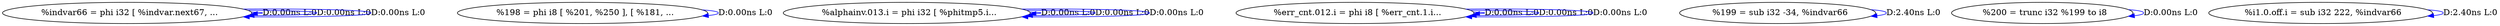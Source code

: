 digraph {
Node0x3425840[label="  %indvar66 = phi i32 [ %indvar.next67, ..."];
Node0x3425840 -> Node0x3425840[label="D:0.00ns L:0",color=blue];
Node0x3425840 -> Node0x3425840[label="D:0.00ns L:0",color=blue];
Node0x3425840 -> Node0x3425840[label="D:0.00ns L:0",color=blue];
Node0x340ed00[label="  %198 = phi i8 [ %201, %250 ], [ %181, ..."];
Node0x340ed00 -> Node0x340ed00[label="D:0.00ns L:0",color=blue];
Node0x340ede0[label="  %alphainv.013.i = phi i32 [ %phitmp5.i..."];
Node0x340ede0 -> Node0x340ede0[label="D:0.00ns L:0",color=blue];
Node0x340ede0 -> Node0x340ede0[label="D:0.00ns L:0",color=blue];
Node0x340ede0 -> Node0x340ede0[label="D:0.00ns L:0",color=blue];
Node0x340eec0[label="  %err_cnt.012.i = phi i8 [ %err_cnt.1.i..."];
Node0x340eec0 -> Node0x340eec0[label="D:0.00ns L:0",color=blue];
Node0x340eec0 -> Node0x340eec0[label="D:0.00ns L:0",color=blue];
Node0x340eec0 -> Node0x340eec0[label="D:0.00ns L:0",color=blue];
Node0x340efa0[label="  %199 = sub i32 -34, %indvar66"];
Node0x340efa0 -> Node0x340efa0[label="D:2.40ns L:0",color=blue];
Node0x340f0c0[label="  %200 = trunc i32 %199 to i8"];
Node0x340f0c0 -> Node0x340f0c0[label="D:0.00ns L:0",color=blue];
Node0x340f1a0[label="  %i1.0.off.i = sub i32 222, %indvar66"];
Node0x340f1a0 -> Node0x340f1a0[label="D:2.40ns L:0",color=blue];
}
